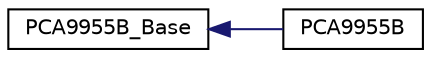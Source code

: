 digraph "Graphical Class Hierarchy"
{
 // LATEX_PDF_SIZE
  edge [fontname="Helvetica",fontsize="10",labelfontname="Helvetica",labelfontsize="10"];
  node [fontname="Helvetica",fontsize="10",shape=record];
  rankdir="LR";
  Node0 [label="PCA9955B_Base",height=0.2,width=0.4,color="black", fillcolor="white", style="filled",URL="$classPCA9955B__Base.html",tooltip="PCA9955B_Base class. This class provides basically the implementation for accessing the PCA9955B devi..."];
  Node0 -> Node1 [dir="back",color="midnightblue",fontsize="10",style="solid",fontname="Helvetica"];
  Node1 [label="PCA9955B",height=0.2,width=0.4,color="black", fillcolor="white", style="filled",URL="$classPCA9955B.html",tooltip="PCA9955B class for raspberry pi inherited from PCA9955B_Base class."];
}
